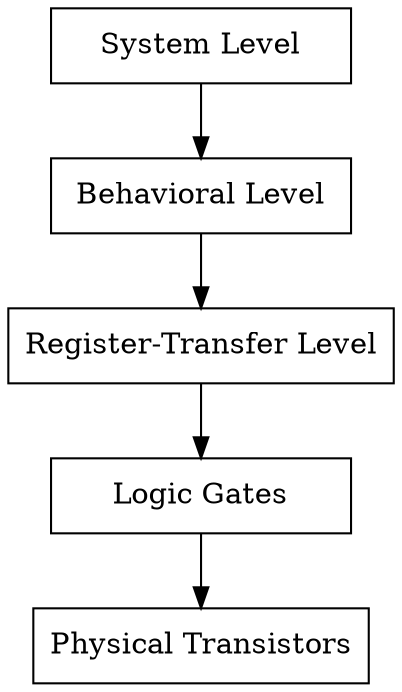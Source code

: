 digraph g {

	node [shape=rectangle, width=2];
	n0 [label="System Level"];
	n1 [label="Behavioral Level"];
	n2 [label="Register-Transfer Level"];
	n3 [label="Logic Gates"];
	n4 [label="Physical Transistors"];

	n0 -> n1 -> n2 -> n3 -> n4;
}
